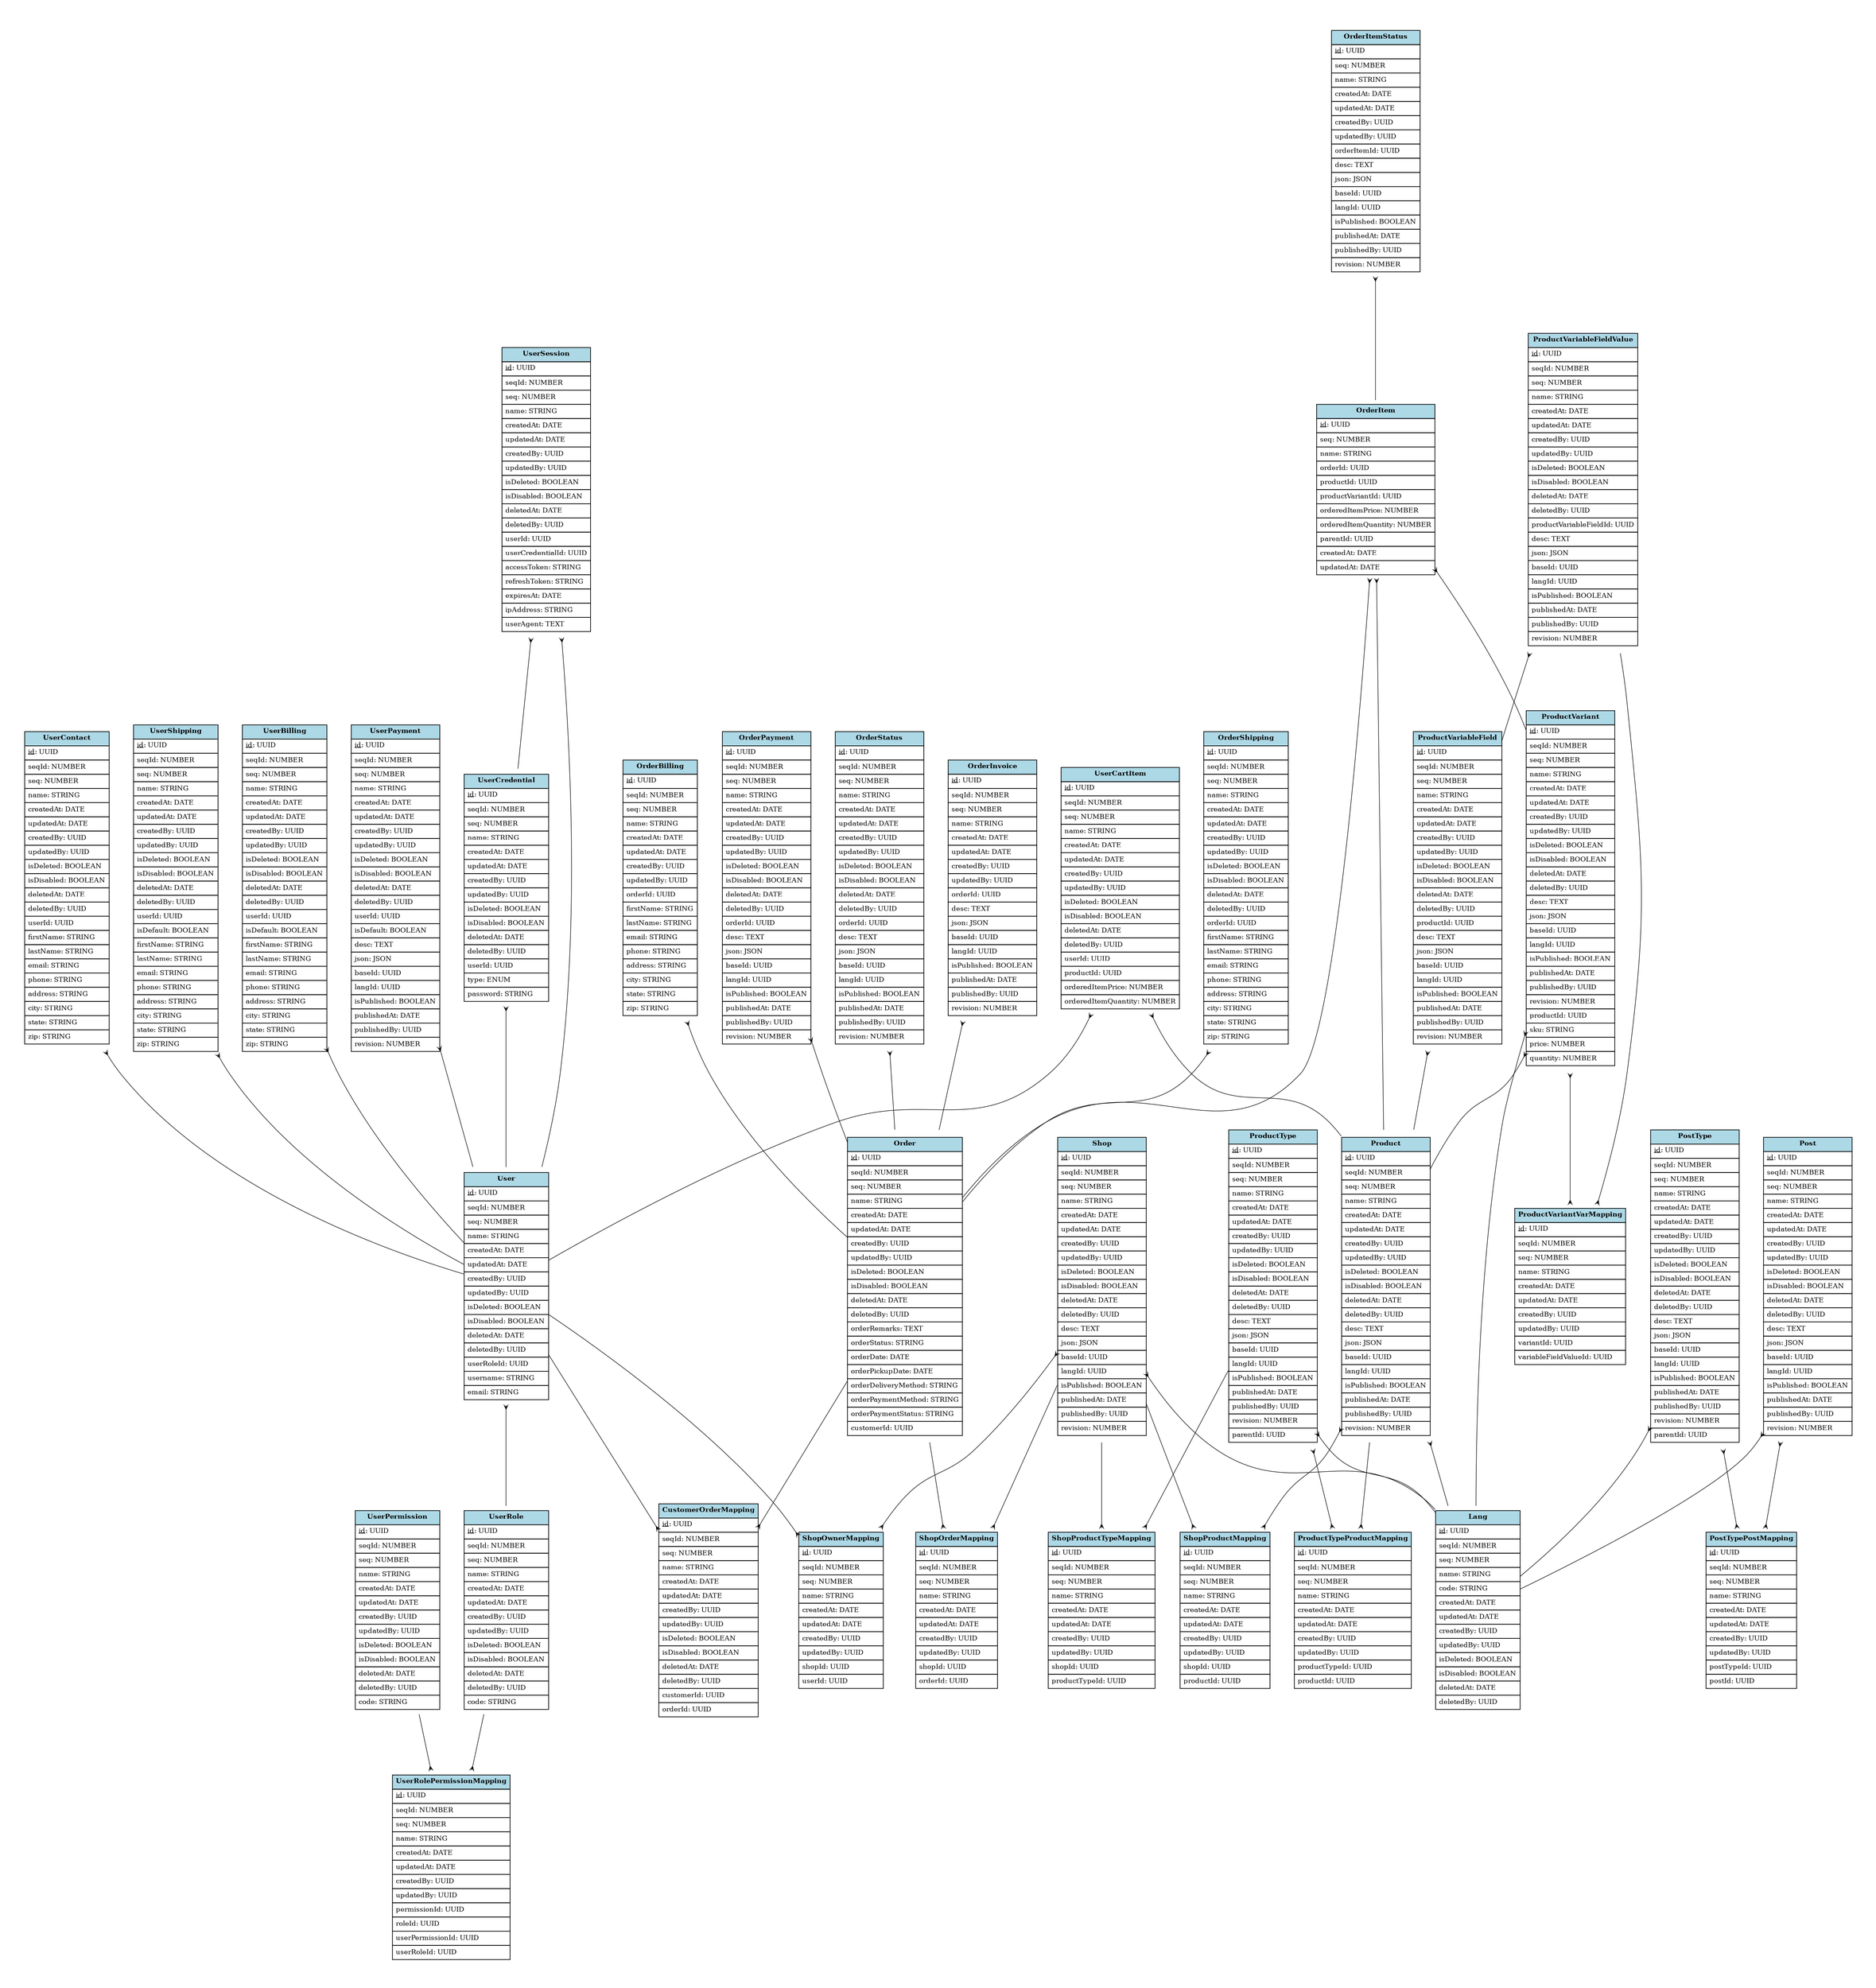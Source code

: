 digraph models_diagram {
	graph [bb="0,0,6218.6,4077.4",
		nodesep=.5,
		overlap=false,
		pad=0.5,
		rankdir=TB,
		ranksep=1
	];
	node [fontsize=10,
		label="\N"
	];
	edge [color=black,
		concentrate=true,
		penwidth=0.75
	];
	UserPermission	 [height=4.2778,
		label=<<table border="0" cellborder="1" cellspacing="0" cellpadding="4">
    <tr><td bgcolor="lightblue"><b>UserPermission</b></td></tr>
    <tr><td port="0" align="left"><u>id</u>: UUID</td></tr>
<tr><td port="1" align="left">seqId: NUMBER</td></tr>
<tr><td port="2" align="left">seq: NUMBER</td></tr>
<tr><td port="3" align="left">name: STRING</td></tr>
<tr><td port="4" align="left">createdAt: DATE</td></tr>
<tr><td port="5" align="left">updatedAt: DATE</td></tr>
<tr><td port="6" align="left">createdBy: UUID</td></tr>
<tr><td port="7" align="left">updatedBy: UUID</td></tr>
<tr><td port="8" align="left">isDeleted: BOOLEAN</td></tr>
<tr><td port="9" align="left">isDisabled: BOOLEAN</td></tr>
<tr><td port="10" align="left">deletedAt: DATE</td></tr>
<tr><td port="11" align="left">deletedBy: UUID</td></tr>
<tr><td port="12" align="left">code: STRING</td></tr>
  </table>>,
		margin=0,
		pos="52.5,2002.5",
		shape=none,
		width=1.4583];
	UserRolePermissionMapping	 [height=3.9722,
		label=<<table border="0" cellborder="1" cellspacing="0" cellpadding="4">
    <tr><td bgcolor="lightblue"><b>UserRolePermissionMapping</b></td></tr>
    <tr><td port="0" align="left"><u>id</u>: UUID</td></tr>
<tr><td port="1" align="left">seqId: NUMBER</td></tr>
<tr><td port="2" align="left">seq: NUMBER</td></tr>
<tr><td port="3" align="left">name: STRING</td></tr>
<tr><td port="4" align="left">createdAt: DATE</td></tr>
<tr><td port="5" align="left">updatedAt: DATE</td></tr>
<tr><td port="6" align="left">createdBy: UUID</td></tr>
<tr><td port="7" align="left">updatedBy: UUID</td></tr>
<tr><td port="8" align="left">permissionId: UUID</td></tr>
<tr><td port="9" align="left">roleId: UUID</td></tr>
<tr><td port="10" align="left">userPermissionId: UUID</td></tr>
<tr><td port="11" align="left">userRoleId: UUID</td></tr>
  </table>>,
		margin=0,
		pos="504.08,1888.9",
		shape=none,
		width=1.7778];
	UserPermission -> UserRolePermissionMapping	 [arrowhead=crow,
		arrowsize=0.6,
		arrowtail=none,
		dir=both,
		pos="e,439.76,1905.1 105.19,1989.3 186.57,1968.8 342.96,1929.4 433.86,1906.5"];
	UserRole	 [height=4.2778,
		label=<<table border="0" cellborder="1" cellspacing="0" cellpadding="4">
    <tr><td bgcolor="lightblue"><b>UserRole</b></td></tr>
    <tr><td port="0" align="left"><u>id</u>: UUID</td></tr>
<tr><td port="1" align="left">seqId: NUMBER</td></tr>
<tr><td port="2" align="left">seq: NUMBER</td></tr>
<tr><td port="3" align="left">name: STRING</td></tr>
<tr><td port="4" align="left">createdAt: DATE</td></tr>
<tr><td port="5" align="left">updatedAt: DATE</td></tr>
<tr><td port="6" align="left">createdBy: UUID</td></tr>
<tr><td port="7" align="left">updatedBy: UUID</td></tr>
<tr><td port="8" align="left">isDeleted: BOOLEAN</td></tr>
<tr><td port="9" align="left">isDisabled: BOOLEAN</td></tr>
<tr><td port="10" align="left">deletedAt: DATE</td></tr>
<tr><td port="11" align="left">deletedBy: UUID</td></tr>
<tr><td port="12" align="left">code: STRING</td></tr>
  </table>>,
		margin=0,
		pos="956.72,1990.7",
		shape=none,
		width=1.4583];
	UserRole -> UserRolePermissionMapping	 [arrowhead=crow,
		arrowsize=0.6,
		arrowtail=none,
		dir=both,
		pos="e,568.18,1903.3 903.91,1978.9 822.22,1960.5 665.14,1925.1 574.08,1904.6"];
	User	 [height=4.8889,
		label=<<table border="0" cellborder="1" cellspacing="0" cellpadding="4">
    <tr><td bgcolor="lightblue"><b>User</b></td></tr>
    <tr><td port="0" align="left"><u>id</u>: UUID</td></tr>
<tr><td port="1" align="left">seqId: NUMBER</td></tr>
<tr><td port="2" align="left">seq: NUMBER</td></tr>
<tr><td port="3" align="left">name: STRING</td></tr>
<tr><td port="4" align="left">createdAt: DATE</td></tr>
<tr><td port="5" align="left">updatedAt: DATE</td></tr>
<tr><td port="6" align="left">createdBy: UUID</td></tr>
<tr><td port="7" align="left">updatedBy: UUID</td></tr>
<tr><td port="8" align="left">isDeleted: BOOLEAN</td></tr>
<tr><td port="9" align="left">isDisabled: BOOLEAN</td></tr>
<tr><td port="10" align="left">deletedAt: DATE</td></tr>
<tr><td port="11" align="left">deletedBy: UUID</td></tr>
<tr><td port="12" align="left">userRoleId: UUID</td></tr>
<tr><td port="13" align="left">username: STRING</td></tr>
<tr><td port="14" align="left">email: STRING</td></tr>
  </table>>,
		margin=0,
		pos="2656.2,2009",
		shape=none,
		width=1.4583];
	User -> UserRole	 [arrowhead=none,
		arrowsize=0.6,
		arrowtail=crow,
		dir=both,
		pos="s,2603.5,2008.5 2597.4,2008.4 2333.4,2005.6 1259.9,1994 1009.3,1991.3"];
	ShopOwnerMapping	 [height=3.3611,
		label=<<table border="0" cellborder="1" cellspacing="0" cellpadding="4">
    <tr><td bgcolor="lightblue"><b>ShopOwnerMapping</b></td></tr>
    <tr><td port="0" align="left"><u>id</u>: UUID</td></tr>
<tr><td port="1" align="left">seqId: NUMBER</td></tr>
<tr><td port="2" align="left">seq: NUMBER</td></tr>
<tr><td port="3" align="left">name: STRING</td></tr>
<tr><td port="4" align="left">createdAt: DATE</td></tr>
<tr><td port="5" align="left">updatedAt: DATE</td></tr>
<tr><td port="6" align="left">createdBy: UUID</td></tr>
<tr><td port="7" align="left">updatedBy: UUID</td></tr>
<tr><td port="8" align="left">shopId: UUID</td></tr>
<tr><td port="9" align="left">userId: UUID</td></tr>
  </table>>,
		margin=0,
		pos="2820.3,1594.5",
		shape=none,
		width=1.2917];
	User -> ShopOwnerMapping	 [arrowhead=crow,
		arrowsize=0.6,
		arrowtail=none,
		dir=both,
		pos="e,2773.7,1712.3 2708.8,1876.2 2728.9,1825.4 2751.7,1767.8 2771.4,1718"];
	CustomerOrderMapping	 [height=4.5833,
		label=<<table border="0" cellborder="1" cellspacing="0" cellpadding="4">
    <tr><td bgcolor="lightblue"><b>CustomerOrderMapping</b></td></tr>
    <tr><td port="0" align="left"><u>id</u>: UUID</td></tr>
<tr><td port="1" align="left">seqId: NUMBER</td></tr>
<tr><td port="2" align="left">seq: NUMBER</td></tr>
<tr><td port="3" align="left">name: STRING</td></tr>
<tr><td port="4" align="left">createdAt: DATE</td></tr>
<tr><td port="5" align="left">updatedAt: DATE</td></tr>
<tr><td port="6" align="left">createdBy: UUID</td></tr>
<tr><td port="7" align="left">updatedBy: UUID</td></tr>
<tr><td port="8" align="left">isDeleted: BOOLEAN</td></tr>
<tr><td port="9" align="left">isDisabled: BOOLEAN</td></tr>
<tr><td port="10" align="left">deletedAt: DATE</td></tr>
<tr><td port="11" align="left">deletedBy: UUID</td></tr>
<tr><td port="12" align="left">customerId: UUID</td></tr>
<tr><td port="13" align="left">orderId: UUID</td></tr>
  </table>>,
		margin=0,
		pos="5062,2703.3",
		shape=none,
		width=1.5];
	User -> CustomerOrderMapping	 [arrowhead=crow,
		arrowsize=0.6,
		arrowtail=none,
		dir=both,
		pos="e,5007.9,2687.7 2709,2024.3 3025.2,2115.5 4666.7,2589.2 5002.1,2686"];
	UserCredential	 [height=4.8889,
		label=<<table border="0" cellborder="1" cellspacing="0" cellpadding="4">
    <tr><td bgcolor="lightblue"><b>UserCredential</b></td></tr>
    <tr><td port="0" align="left"><u>id</u>: UUID</td></tr>
<tr><td port="1" align="left">seqId: NUMBER</td></tr>
<tr><td port="2" align="left">seq: NUMBER</td></tr>
<tr><td port="3" align="left">name: STRING</td></tr>
<tr><td port="4" align="left">createdAt: DATE</td></tr>
<tr><td port="5" align="left">updatedAt: DATE</td></tr>
<tr><td port="6" align="left">createdBy: UUID</td></tr>
<tr><td port="7" align="left">updatedBy: UUID</td></tr>
<tr><td port="8" align="left">isDeleted: BOOLEAN</td></tr>
<tr><td port="9" align="left">isDisabled: BOOLEAN</td></tr>
<tr><td port="10" align="left">deletedAt: DATE</td></tr>
<tr><td port="11" align="left">deletedBy: UUID</td></tr>
<tr><td port="12" align="left">userId: UUID</td></tr>
<tr><td port="13" align="left">type: ENUM</td></tr>
<tr><td port="14" align="left">password: STRING</td></tr>
  </table>>,
		margin=0,
		pos="1014.5,3569.9",
		shape=none,
		width=1.4583];
	UserCredential -> User	 [arrowhead=none,
		arrowsize=0.6,
		arrowtail=crow,
		dir=both,
		pos="s,1067.3,3519.8 1071.7,3515.6 1326.7,3273.1 2358.2,2292.3 2603.6,2059"];
	UserSession	 [height=6.1111,
		label=<<table border="0" cellborder="1" cellspacing="0" cellpadding="4">
    <tr><td bgcolor="lightblue"><b>UserSession</b></td></tr>
    <tr><td port="0" align="left"><u>id</u>: UUID</td></tr>
<tr><td port="1" align="left">seqId: NUMBER</td></tr>
<tr><td port="2" align="left">seq: NUMBER</td></tr>
<tr><td port="3" align="left">name: STRING</td></tr>
<tr><td port="4" align="left">createdAt: DATE</td></tr>
<tr><td port="5" align="left">updatedAt: DATE</td></tr>
<tr><td port="6" align="left">createdBy: UUID</td></tr>
<tr><td port="7" align="left">updatedBy: UUID</td></tr>
<tr><td port="8" align="left">isDeleted: BOOLEAN</td></tr>
<tr><td port="9" align="left">isDisabled: BOOLEAN</td></tr>
<tr><td port="10" align="left">deletedAt: DATE</td></tr>
<tr><td port="11" align="left">deletedBy: UUID</td></tr>
<tr><td port="12" align="left">userId: UUID</td></tr>
<tr><td port="13" align="left">userCredentialId: UUID</td></tr>
<tr><td port="14" align="left">accessToken: STRING</td></tr>
<tr><td port="15" align="left">refreshToken: STRING</td></tr>
<tr><td port="16" align="left">expiresAt: DATE</td></tr>
<tr><td port="17" align="left">ipAddress: STRING</td></tr>
<tr><td port="18" align="left">userAgent: TEXT</td></tr>
  </table>>,
		margin=0,
		pos="1905.6,3608.2",
		shape=none,
		width=1.4722];
	UserSession -> User	 [arrowhead=none,
		arrowsize=0.6,
		arrowtail=crow,
		dir=both,
		pos="s,1958.6,3495.1 1961.3,3489.4 2101.4,3190.9 2467,2412.1 2603.6,2121"];
	UserSession -> UserCredential	 [arrowhead=none,
		arrowsize=0.6,
		arrowtail=crow,
		dir=both,
		pos="s,1852.5,3605.9 1846.3,3605.6 1682,3598.6 1222.9,3578.9 1067,3572.2"];
	UserContact	 [height=6.7222,
		label=<<table border="0" cellborder="1" cellspacing="0" cellpadding="4">
    <tr><td bgcolor="lightblue"><b>UserContact</b></td></tr>
    <tr><td port="0" align="left"><u>id</u>: UUID</td></tr>
<tr><td port="1" align="left">seqId: NUMBER</td></tr>
<tr><td port="2" align="left">seq: NUMBER</td></tr>
<tr><td port="3" align="left">name: STRING</td></tr>
<tr><td port="4" align="left">createdAt: DATE</td></tr>
<tr><td port="5" align="left">updatedAt: DATE</td></tr>
<tr><td port="6" align="left">createdBy: UUID</td></tr>
<tr><td port="7" align="left">updatedBy: UUID</td></tr>
<tr><td port="8" align="left">isDeleted: BOOLEAN</td></tr>
<tr><td port="9" align="left">isDisabled: BOOLEAN</td></tr>
<tr><td port="10" align="left">deletedAt: DATE</td></tr>
<tr><td port="11" align="left">deletedBy: UUID</td></tr>
<tr><td port="12" align="left">userId: UUID</td></tr>
<tr><td port="13" align="left">firstName: STRING</td></tr>
<tr><td port="14" align="left">lastName: STRING</td></tr>
<tr><td port="15" align="left">email: STRING</td></tr>
<tr><td port="16" align="left">phone: STRING</td></tr>
<tr><td port="17" align="left">address: STRING</td></tr>
<tr><td port="18" align="left">city: STRING</td></tr>
<tr><td port="19" align="left">state: STRING</td></tr>
<tr><td port="20" align="left">zip: STRING</td></tr>
  </table>>,
		margin=0,
		pos="1591.1,2468.5",
		shape=none,
		width=1.4583];
	UserContact -> User	 [arrowhead=none,
		arrowsize=0.6,
		arrowtail=crow,
		dir=both,
		pos="s,1643.9,2445.7 1649.6,2443.2 1837.7,2362.1 2424.5,2109 2603.7,2031.7"];
	UserShipping	 [height=7.0278,
		label=<<table border="0" cellborder="1" cellspacing="0" cellpadding="4">
    <tr><td bgcolor="lightblue"><b>UserShipping</b></td></tr>
    <tr><td port="0" align="left"><u>id</u>: UUID</td></tr>
<tr><td port="1" align="left">seqId: NUMBER</td></tr>
<tr><td port="2" align="left">seq: NUMBER</td></tr>
<tr><td port="3" align="left">name: STRING</td></tr>
<tr><td port="4" align="left">createdAt: DATE</td></tr>
<tr><td port="5" align="left">updatedAt: DATE</td></tr>
<tr><td port="6" align="left">createdBy: UUID</td></tr>
<tr><td port="7" align="left">updatedBy: UUID</td></tr>
<tr><td port="8" align="left">isDeleted: BOOLEAN</td></tr>
<tr><td port="9" align="left">isDisabled: BOOLEAN</td></tr>
<tr><td port="10" align="left">deletedAt: DATE</td></tr>
<tr><td port="11" align="left">deletedBy: UUID</td></tr>
<tr><td port="12" align="left">userId: UUID</td></tr>
<tr><td port="13" align="left">isDefault: BOOLEAN</td></tr>
<tr><td port="14" align="left">firstName: STRING</td></tr>
<tr><td port="15" align="left">lastName: STRING</td></tr>
<tr><td port="16" align="left">email: STRING</td></tr>
<tr><td port="17" align="left">phone: STRING</td></tr>
<tr><td port="18" align="left">address: STRING</td></tr>
<tr><td port="19" align="left">city: STRING</td></tr>
<tr><td port="20" align="left">state: STRING</td></tr>
<tr><td port="21" align="left">zip: STRING</td></tr>
  </table>>,
		margin=0,
		pos="1663.6,1894.4",
		shape=none,
		width=1.4583];
	UserShipping -> User	 [arrowhead=none,
		arrowsize=0.6,
		arrowtail=crow,
		dir=both,
		pos="s,1716.3,1900.4 1722.5,1901.2 1900.9,1921.8 2433.9,1983.3 2603.7,2003"];
	UserBilling	 [height=7.0278,
		label=<<table border="0" cellborder="1" cellspacing="0" cellpadding="4">
    <tr><td bgcolor="lightblue"><b>UserBilling</b></td></tr>
    <tr><td port="0" align="left"><u>id</u>: UUID</td></tr>
<tr><td port="1" align="left">seqId: NUMBER</td></tr>
<tr><td port="2" align="left">seq: NUMBER</td></tr>
<tr><td port="3" align="left">name: STRING</td></tr>
<tr><td port="4" align="left">createdAt: DATE</td></tr>
<tr><td port="5" align="left">updatedAt: DATE</td></tr>
<tr><td port="6" align="left">createdBy: UUID</td></tr>
<tr><td port="7" align="left">updatedBy: UUID</td></tr>
<tr><td port="8" align="left">isDeleted: BOOLEAN</td></tr>
<tr><td port="9" align="left">isDisabled: BOOLEAN</td></tr>
<tr><td port="10" align="left">deletedAt: DATE</td></tr>
<tr><td port="11" align="left">deletedBy: UUID</td></tr>
<tr><td port="12" align="left">userId: UUID</td></tr>
<tr><td port="13" align="left">isDefault: BOOLEAN</td></tr>
<tr><td port="14" align="left">firstName: STRING</td></tr>
<tr><td port="15" align="left">lastName: STRING</td></tr>
<tr><td port="16" align="left">email: STRING</td></tr>
<tr><td port="17" align="left">phone: STRING</td></tr>
<tr><td port="18" align="left">address: STRING</td></tr>
<tr><td port="19" align="left">city: STRING</td></tr>
<tr><td port="20" align="left">state: STRING</td></tr>
<tr><td port="21" align="left">zip: STRING</td></tr>
  </table>>,
		margin=0,
		pos="1345.1,999.49",
		shape=none,
		width=1.4583];
	UserBilling -> User	 [arrowhead=none,
		arrowsize=0.6,
		arrowtail=crow,
		dir=both,
		pos="s,1397.7,1040 1402.8,1043.9 1620.9,1211.9 2394.1,1807.2 2603.5,1968.5"];
	UserPayment	 [height=7.0278,
		label=<<table border="0" cellborder="1" cellspacing="0" cellpadding="4">
    <tr><td bgcolor="lightblue"><b>UserPayment</b></td></tr>
    <tr><td port="0" align="left"><u>id</u>: UUID</td></tr>
<tr><td port="1" align="left">seqId: NUMBER</td></tr>
<tr><td port="2" align="left">seq: NUMBER</td></tr>
<tr><td port="3" align="left">name: STRING</td></tr>
<tr><td port="4" align="left">createdAt: DATE</td></tr>
<tr><td port="5" align="left">updatedAt: DATE</td></tr>
<tr><td port="6" align="left">createdBy: UUID</td></tr>
<tr><td port="7" align="left">updatedBy: UUID</td></tr>
<tr><td port="8" align="left">isDeleted: BOOLEAN</td></tr>
<tr><td port="9" align="left">isDisabled: BOOLEAN</td></tr>
<tr><td port="10" align="left">deletedAt: DATE</td></tr>
<tr><td port="11" align="left">deletedBy: UUID</td></tr>
<tr><td port="12" align="left">userId: UUID</td></tr>
<tr><td port="13" align="left">isDefault: BOOLEAN</td></tr>
<tr><td port="14" align="left">desc: TEXT</td></tr>
<tr><td port="15" align="left">json: JSON</td></tr>
<tr><td port="16" align="left">baseId: UUID</td></tr>
<tr><td port="17" align="left">langId: UUID</td></tr>
<tr><td port="18" align="left">isPublished: BOOLEAN</td></tr>
<tr><td port="19" align="left">publishedAt: DATE</td></tr>
<tr><td port="20" align="left">publishedBy: UUID</td></tr>
<tr><td port="21" align="left">revision: NUMBER</td></tr>
  </table>>,
		margin=0,
		pos="1756.4,397.54",
		shape=none,
		width=1.5139];
	UserPayment -> User	 [arrowhead=none,
		arrowsize=0.6,
		arrowtail=crow,
		dir=both,
		pos="s,1811,495.32 1814.1,500.89 1978.3,794.84 2446,1632.6 2603.6,1914.9"];
	UserCartItem	 [height=5.1944,
		label=<<table border="0" cellborder="1" cellspacing="0" cellpadding="4">
    <tr><td bgcolor="lightblue"><b>UserCartItem</b></td></tr>
    <tr><td port="0" align="left"><u>id</u>: UUID</td></tr>
<tr><td port="1" align="left">seqId: NUMBER</td></tr>
<tr><td port="2" align="left">seq: NUMBER</td></tr>
<tr><td port="3" align="left">name: STRING</td></tr>
<tr><td port="4" align="left">createdAt: DATE</td></tr>
<tr><td port="5" align="left">updatedAt: DATE</td></tr>
<tr><td port="6" align="left">createdBy: UUID</td></tr>
<tr><td port="7" align="left">updatedBy: UUID</td></tr>
<tr><td port="8" align="left">isDeleted: BOOLEAN</td></tr>
<tr><td port="9" align="left">isDisabled: BOOLEAN</td></tr>
<tr><td port="10" align="left">deletedAt: DATE</td></tr>
<tr><td port="11" align="left">deletedBy: UUID</td></tr>
<tr><td port="12" align="left">userId: UUID</td></tr>
<tr><td port="13" align="left">productId: UUID</td></tr>
<tr><td port="14" align="left">orderedItemPrice: NUMBER</td></tr>
<tr><td port="15" align="left">orderedItemQuantity: NUMBER</td></tr>
  </table>>,
		margin=0,
		pos="2597.4,2470.2",
		shape=none,
		width=1.9583];
	UserCartItem -> User	 [arrowhead=none,
		arrowsize=0.6,
		arrowtail=crow,
		dir=both,
		pos="s,2621.2,2283 2622,2276.9 2625.9,2246.5 2629.9,2215.2 2633.7,2185.2"];
	Product	 [height=6.4167,
		label=<<table border="0" cellborder="1" cellspacing="0" cellpadding="4">
    <tr><td bgcolor="lightblue"><b>Product</b></td></tr>
    <tr><td port="0" align="left"><u>id</u>: UUID</td></tr>
<tr><td port="1" align="left">seqId: NUMBER</td></tr>
<tr><td port="2" align="left">seq: NUMBER</td></tr>
<tr><td port="3" align="left">name: STRING</td></tr>
<tr><td port="4" align="left">createdAt: DATE</td></tr>
<tr><td port="5" align="left">updatedAt: DATE</td></tr>
<tr><td port="6" align="left">createdBy: UUID</td></tr>
<tr><td port="7" align="left">updatedBy: UUID</td></tr>
<tr><td port="8" align="left">isDeleted: BOOLEAN</td></tr>
<tr><td port="9" align="left">isDisabled: BOOLEAN</td></tr>
<tr><td port="10" align="left">deletedAt: DATE</td></tr>
<tr><td port="11" align="left">deletedBy: UUID</td></tr>
<tr><td port="12" align="left">desc: TEXT</td></tr>
<tr><td port="13" align="left">json: JSON</td></tr>
<tr><td port="14" align="left">baseId: UUID</td></tr>
<tr><td port="15" align="left">langId: UUID</td></tr>
<tr><td port="16" align="left">isPublished: BOOLEAN</td></tr>
<tr><td port="17" align="left">publishedAt: DATE</td></tr>
<tr><td port="18" align="left">publishedBy: UUID</td></tr>
<tr><td port="19" align="left">revision: NUMBER</td></tr>
  </table>>,
		margin=0,
		pos="2781.8,2927",
		shape=none,
		width=1.5139];
	UserCartItem -> Product	 [arrowhead=none,
		arrowsize=0.6,
		arrowtail=crow,
		dir=both,
		pos="s,2667.9,2644.9 2670.2,2650.6 2689.2,2697.7 2709.4,2747.6 2727.2,2791.9"];
	Shop	 [height=6.4167,
		label=<<table border="0" cellborder="1" cellspacing="0" cellpadding="4">
    <tr><td bgcolor="lightblue"><b>Shop</b></td></tr>
    <tr><td port="0" align="left"><u>id</u>: UUID</td></tr>
<tr><td port="1" align="left">seqId: NUMBER</td></tr>
<tr><td port="2" align="left">seq: NUMBER</td></tr>
<tr><td port="3" align="left">name: STRING</td></tr>
<tr><td port="4" align="left">createdAt: DATE</td></tr>
<tr><td port="5" align="left">updatedAt: DATE</td></tr>
<tr><td port="6" align="left">createdBy: UUID</td></tr>
<tr><td port="7" align="left">updatedBy: UUID</td></tr>
<tr><td port="8" align="left">isDeleted: BOOLEAN</td></tr>
<tr><td port="9" align="left">isDisabled: BOOLEAN</td></tr>
<tr><td port="10" align="left">deletedAt: DATE</td></tr>
<tr><td port="11" align="left">deletedBy: UUID</td></tr>
<tr><td port="12" align="left">desc: TEXT</td></tr>
<tr><td port="13" align="left">json: JSON</td></tr>
<tr><td port="14" align="left">baseId: UUID</td></tr>
<tr><td port="15" align="left">langId: UUID</td></tr>
<tr><td port="16" align="left">isPublished: BOOLEAN</td></tr>
<tr><td port="17" align="left">publishedAt: DATE</td></tr>
<tr><td port="18" align="left">publishedBy: UUID</td></tr>
<tr><td port="19" align="left">revision: NUMBER</td></tr>
  </table>>,
		margin=0,
		pos="3398.4,694.32",
		shape=none,
		width=1.5139];
	Shop -> ShopOwnerMapping	 [arrowhead=crow,
		arrowsize=0.6,
		arrowtail=crow,
		dir=both,
		pos="s,3343.8,779.41 e,2866.9,1521.9 3340.4,784.63 3226.9,961.39 2977.2,1350.2 2870.3,1516.6"];
	ShopProductMapping	 [height=3.3611,
		label=<<table border="0" cellborder="1" cellspacing="0" cellpadding="4">
    <tr><td bgcolor="lightblue"><b>ShopProductMapping</b></td></tr>
    <tr><td port="0" align="left"><u>id</u>: UUID</td></tr>
<tr><td port="1" align="left">seqId: NUMBER</td></tr>
<tr><td port="2" align="left">seq: NUMBER</td></tr>
<tr><td port="3" align="left">name: STRING</td></tr>
<tr><td port="4" align="left">createdAt: DATE</td></tr>
<tr><td port="5" align="left">updatedAt: DATE</td></tr>
<tr><td port="6" align="left">createdBy: UUID</td></tr>
<tr><td port="7" align="left">updatedBy: UUID</td></tr>
<tr><td port="8" align="left">shopId: UUID</td></tr>
<tr><td port="9" align="left">productId: UUID</td></tr>
  </table>>,
		margin=0,
		pos="2998.3,991.4",
		shape=none,
		width=1.3472];
	Shop -> ShopProductMapping	 [arrowhead=crow,
		arrowsize=0.6,
		arrowtail=none,
		dir=both,
		pos="e,3046.8,955.39 3343.6,735 3266.8,792.07 3127.8,895.22 3051.7,951.73"];
	ShopProductTypeMapping	 [height=3.3611,
		label=<<table border="0" cellborder="1" cellspacing="0" cellpadding="4">
    <tr><td bgcolor="lightblue"><b>ShopProductTypeMapping</b></td></tr>
    <tr><td port="0" align="left"><u>id</u>: UUID</td></tr>
<tr><td port="1" align="left">seqId: NUMBER</td></tr>
<tr><td port="2" align="left">seq: NUMBER</td></tr>
<tr><td port="3" align="left">name: STRING</td></tr>
<tr><td port="4" align="left">createdAt: DATE</td></tr>
<tr><td port="5" align="left">updatedAt: DATE</td></tr>
<tr><td port="6" align="left">createdBy: UUID</td></tr>
<tr><td port="7" align="left">updatedBy: UUID</td></tr>
<tr><td port="8" align="left">shopId: UUID</td></tr>
<tr><td port="9" align="left">productTypeId: UUID</td></tr>
  </table>>,
		margin=0,
		pos="4001.2,694.32",
		shape=none,
		width=1.6389];
	Shop -> ShopProductTypeMapping	 [arrowhead=crow,
		arrowsize=0.6,
		arrowtail=none,
		dir=both,
		pos="e,3941.9,694.32 3453,694.32 3564,694.32 3815.8,694.32 3935.6,694.32"];
	Lang	 [height=4.2778,
		label=<<table border="0" cellborder="1" cellspacing="0" cellpadding="4">
    <tr><td bgcolor="lightblue"><b>Lang</b></td></tr>
    <tr><td port="0" align="left"><u>id</u>: UUID</td></tr>
<tr><td port="1" align="left">seqId: NUMBER</td></tr>
<tr><td port="2" align="left">seq: NUMBER</td></tr>
<tr><td port="3" align="left">name: STRING</td></tr>
<tr><td port="4" align="left">code: STRING</td></tr>
<tr><td port="5" align="left">createdAt: DATE</td></tr>
<tr><td port="6" align="left">updatedAt: DATE</td></tr>
<tr><td port="7" align="left">createdBy: UUID</td></tr>
<tr><td port="8" align="left">updatedBy: UUID</td></tr>
<tr><td port="9" align="left">isDeleted: BOOLEAN</td></tr>
<tr><td port="10" align="left">isDisabled: BOOLEAN</td></tr>
<tr><td port="11" align="left">deletedAt: DATE</td></tr>
<tr><td port="12" align="left">deletedBy: UUID</td></tr>
  </table>>,
		margin=0,
		pos="5397,858.94",
		shape=none,
		width=1.4583];
	Shop -> Lang	 [arrowhead=none,
		arrowsize=0.6,
		arrowtail=crow,
		dir=both,
		pos="s,3453.2,698.83 3459.2,699.32 3757.7,723.91 5065.3,831.62 5344.4,854.61"];
	ShopOrderMapping	 [height=3.3611,
		label=<<table border="0" cellborder="1" cellspacing="0" cellpadding="4">
    <tr><td bgcolor="lightblue"><b>ShopOrderMapping</b></td></tr>
    <tr><td port="0" align="left"><u>id</u>: UUID</td></tr>
<tr><td port="1" align="left">seqId: NUMBER</td></tr>
<tr><td port="2" align="left">seq: NUMBER</td></tr>
<tr><td port="3" align="left">name: STRING</td></tr>
<tr><td port="4" align="left">createdAt: DATE</td></tr>
<tr><td port="5" align="left">updatedAt: DATE</td></tr>
<tr><td port="6" align="left">createdBy: UUID</td></tr>
<tr><td port="7" align="left">updatedBy: UUID</td></tr>
<tr><td port="8" align="left">shopId: UUID</td></tr>
<tr><td port="9" align="left">orderId: UUID</td></tr>
  </table>>,
		margin=0,
		pos="5072.6,1758.3",
		shape=none,
		width=1.2361];
	Shop -> ShopOrderMapping	 [arrowhead=crow,
		arrowsize=0.6,
		arrowtail=none,
		dir=both,
		pos="e,5028,1729.9 3453.2,729.11 3708.3,891.22 4778.1,1571.1 5022.7,1726.5"];
	Product -> ShopProductMapping	 [arrowhead=crow,
		arrowsize=0.6,
		arrowtail=crow,
		dir=both,
		pos="s,2807.6,2695.9 e,2984.7,1112.6 2808.3,2689.8 2854.6,2276.5 2948.3,1437.9 2984,1118.7"];
	ProductTypeProductMapping	 [height=3.3611,
		label=<<table border="0" cellborder="1" cellspacing="0" cellpadding="4">
    <tr><td bgcolor="lightblue"><b>ProductTypeProductMapping</b></td></tr>
    <tr><td port="0" align="left"><u>id</u>: UUID</td></tr>
<tr><td port="1" align="left">seqId: NUMBER</td></tr>
<tr><td port="2" align="left">seq: NUMBER</td></tr>
<tr><td port="3" align="left">name: STRING</td></tr>
<tr><td port="4" align="left">createdAt: DATE</td></tr>
<tr><td port="5" align="left">updatedAt: DATE</td></tr>
<tr><td port="6" align="left">createdBy: UUID</td></tr>
<tr><td port="7" align="left">updatedBy: UUID</td></tr>
<tr><td port="8" align="left">productTypeId: UUID</td></tr>
<tr><td port="9" align="left">productId: UUID</td></tr>
  </table>>,
		margin=0,
		pos="4489.1,882.06",
		shape=none,
		width=1.7778];
	Product -> ProductTypeProductMapping	 [arrowhead=crow,
		arrowsize=0.6,
		arrowtail=none,
		dir=both,
		pos="e,4425.1,958.73 2836.4,2861.6 3088.9,2559.2 4142,1297.7 4421,963.58"];
	Product -> Lang	 [arrowhead=none,
		arrowsize=0.6,
		arrowtail=crow,
		dir=both,
		pos="s,2836.4,2883.8 2841.3,2880 3194.3,2600.8 5010.7,1164.4 5344.3,900.61"];
	ProductType	 [height=6.7222,
		label=<<table border="0" cellborder="1" cellspacing="0" cellpadding="4">
    <tr><td bgcolor="lightblue"><b>ProductType</b></td></tr>
    <tr><td port="0" align="left"><u>id</u>: UUID</td></tr>
<tr><td port="1" align="left">seqId: NUMBER</td></tr>
<tr><td port="2" align="left">seq: NUMBER</td></tr>
<tr><td port="3" align="left">name: STRING</td></tr>
<tr><td port="4" align="left">createdAt: DATE</td></tr>
<tr><td port="5" align="left">updatedAt: DATE</td></tr>
<tr><td port="6" align="left">createdBy: UUID</td></tr>
<tr><td port="7" align="left">updatedBy: UUID</td></tr>
<tr><td port="8" align="left">isDeleted: BOOLEAN</td></tr>
<tr><td port="9" align="left">isDisabled: BOOLEAN</td></tr>
<tr><td port="10" align="left">deletedAt: DATE</td></tr>
<tr><td port="11" align="left">deletedBy: UUID</td></tr>
<tr><td port="12" align="left">desc: TEXT</td></tr>
<tr><td port="13" align="left">json: JSON</td></tr>
<tr><td port="14" align="left">baseId: UUID</td></tr>
<tr><td port="15" align="left">langId: UUID</td></tr>
<tr><td port="16" align="left">isPublished: BOOLEAN</td></tr>
<tr><td port="17" align="left">publishedAt: DATE</td></tr>
<tr><td port="18" align="left">publishedBy: UUID</td></tr>
<tr><td port="19" align="left">revision: NUMBER</td></tr>
<tr><td port="20" align="left">parentId: UUID</td></tr>
  </table>>,
		margin=0,
		pos="4768.9,1400.3",
		shape=none,
		width=1.5139];
	ProductType -> ProductTypeProductMapping	 [arrowhead=crow,
		arrowsize=0.6,
		arrowtail=crow,
		dir=both,
		pos="s,4714.3,1299.1 e,4553.1,1000.6 4711.4,1293.8 4666.3,1210.3 4603.4,1093.9 4556.1,1006.1"];
	ProductType -> ShopProductTypeMapping	 [arrowhead=crow,
		arrowsize=0.6,
		arrowtail=none,
		dir=both,
		pos="e,4060.2,748.59 4714.3,1350.1 4576,1222.9 4212.6,888.73 4064.9,752.94"];
	ProductType -> Lang	 [arrowhead=none,
		arrowsize=0.6,
		arrowtail=crow,
		dir=both,
		pos="s,4823.5,1353.2 4828.2,1349.2 4950.3,1244 5228,1004.6 5344.3,904.39"];
	ProductVariableField	 [height=6.7222,
		label=<<table border="0" cellborder="1" cellspacing="0" cellpadding="4">
    <tr><td bgcolor="lightblue"><b>ProductVariableField</b></td></tr>
    <tr><td port="0" align="left"><u>id</u>: UUID</td></tr>
<tr><td port="1" align="left">seqId: NUMBER</td></tr>
<tr><td port="2" align="left">seq: NUMBER</td></tr>
<tr><td port="3" align="left">name: STRING</td></tr>
<tr><td port="4" align="left">createdAt: DATE</td></tr>
<tr><td port="5" align="left">updatedAt: DATE</td></tr>
<tr><td port="6" align="left">createdBy: UUID</td></tr>
<tr><td port="7" align="left">updatedBy: UUID</td></tr>
<tr><td port="8" align="left">isDeleted: BOOLEAN</td></tr>
<tr><td port="9" align="left">isDisabled: BOOLEAN</td></tr>
<tr><td port="10" align="left">deletedAt: DATE</td></tr>
<tr><td port="11" align="left">deletedBy: UUID</td></tr>
<tr><td port="12" align="left">productId: UUID</td></tr>
<tr><td port="13" align="left">desc: TEXT</td></tr>
<tr><td port="14" align="left">json: JSON</td></tr>
<tr><td port="15" align="left">baseId: UUID</td></tr>
<tr><td port="16" align="left">langId: UUID</td></tr>
<tr><td port="17" align="left">isPublished: BOOLEAN</td></tr>
<tr><td port="18" align="left">publishedAt: DATE</td></tr>
<tr><td port="19" align="left">publishedBy: UUID</td></tr>
<tr><td port="20" align="left">revision: NUMBER</td></tr>
  </table>>,
		margin=0,
		pos="2830.9,3565.8",
		shape=none,
		width=1.5139];
	ProductVariableField -> Product	 [arrowhead=none,
		arrowsize=0.6,
		arrowtail=crow,
		dir=both,
		pos="s,2812.3,3323.4 2811.8,3317.3 2807.8,3264.9 2803.5,3209.9 2799.6,3158.2"];
	ProductVariableFieldValue	 [height=6.7222,
		label=<<table border="0" cellborder="1" cellspacing="0" cellpadding="4">
    <tr><td bgcolor="lightblue"><b>ProductVariableFieldValue</b></td></tr>
    <tr><td port="0" align="left"><u>id</u>: UUID</td></tr>
<tr><td port="1" align="left">seqId: NUMBER</td></tr>
<tr><td port="2" align="left">seq: NUMBER</td></tr>
<tr><td port="3" align="left">name: STRING</td></tr>
<tr><td port="4" align="left">createdAt: DATE</td></tr>
<tr><td port="5" align="left">updatedAt: DATE</td></tr>
<tr><td port="6" align="left">createdBy: UUID</td></tr>
<tr><td port="7" align="left">updatedBy: UUID</td></tr>
<tr><td port="8" align="left">isDeleted: BOOLEAN</td></tr>
<tr><td port="9" align="left">isDisabled: BOOLEAN</td></tr>
<tr><td port="10" align="left">deletedAt: DATE</td></tr>
<tr><td port="11" align="left">deletedBy: UUID</td></tr>
<tr><td port="12" align="left">productVariableFieldId: UUID</td></tr>
<tr><td port="13" align="left">desc: TEXT</td></tr>
<tr><td port="14" align="left">json: JSON</td></tr>
<tr><td port="15" align="left">baseId: UUID</td></tr>
<tr><td port="16" align="left">langId: UUID</td></tr>
<tr><td port="17" align="left">isPublished: BOOLEAN</td></tr>
<tr><td port="18" align="left">publishedAt: DATE</td></tr>
<tr><td port="19" align="left">publishedBy: UUID</td></tr>
<tr><td port="20" align="left">revision: NUMBER</td></tr>
  </table>>,
		margin=0,
		pos="3448,3607.8",
		shape=none,
		width=1.8611];
	ProductVariableFieldValue -> ProductVariableField	 [arrowhead=none,
		arrowsize=0.6,
		arrowtail=crow,
		dir=both,
		pos="s,3380.7,3603.2 3374.5,3602.8 3249.1,3594.2 2996.5,3577 2885.4,3569.5"];
	ProductVariantVarMapping	 [height=3.3611,
		label=<<table border="0" cellborder="1" cellspacing="0" cellpadding="4">
    <tr><td bgcolor="lightblue"><b>ProductVariantVarMapping</b></td></tr>
    <tr><td port="0" align="left"><u>id</u>: UUID</td></tr>
<tr><td port="1" align="left">seqId: NUMBER</td></tr>
<tr><td port="2" align="left">seq: NUMBER</td></tr>
<tr><td port="3" align="left">name: STRING</td></tr>
<tr><td port="4" align="left">createdAt: DATE</td></tr>
<tr><td port="5" align="left">updatedAt: DATE</td></tr>
<tr><td port="6" align="left">createdBy: UUID</td></tr>
<tr><td port="7" align="left">updatedBy: UUID</td></tr>
<tr><td port="8" align="left">variantId: UUID</td></tr>
<tr><td port="9" align="left">variableFieldValueId: UUID</td></tr>
  </table>>,
		margin=0,
		pos="3985.1,3607.8",
		shape=none,
		width=1.7361];
	ProductVariableFieldValue -> ProductVariantVarMapping	 [arrowhead=crow,
		arrowsize=0.6,
		arrowtail=none,
		dir=both,
		pos="e,3922.4,3607.8 3515.2,3607.8 3617.8,3607.8 3812.7,3607.8 3916.3,3607.8"];
	ProductVariant	 [height=7.6389,
		label=<<table border="0" cellborder="1" cellspacing="0" cellpadding="4">
    <tr><td bgcolor="lightblue"><b>ProductVariant</b></td></tr>
    <tr><td port="0" align="left"><u>id</u>: UUID</td></tr>
<tr><td port="1" align="left">seqId: NUMBER</td></tr>
<tr><td port="2" align="left">seq: NUMBER</td></tr>
<tr><td port="3" align="left">name: STRING</td></tr>
<tr><td port="4" align="left">createdAt: DATE</td></tr>
<tr><td port="5" align="left">updatedAt: DATE</td></tr>
<tr><td port="6" align="left">createdBy: UUID</td></tr>
<tr><td port="7" align="left">updatedBy: UUID</td></tr>
<tr><td port="8" align="left">isDeleted: BOOLEAN</td></tr>
<tr><td port="9" align="left">isDisabled: BOOLEAN</td></tr>
<tr><td port="10" align="left">deletedAt: DATE</td></tr>
<tr><td port="11" align="left">deletedBy: UUID</td></tr>
<tr><td port="12" align="left">desc: TEXT</td></tr>
<tr><td port="13" align="left">json: JSON</td></tr>
<tr><td port="14" align="left">baseId: UUID</td></tr>
<tr><td port="15" align="left">langId: UUID</td></tr>
<tr><td port="16" align="left">isPublished: BOOLEAN</td></tr>
<tr><td port="17" align="left">publishedAt: DATE</td></tr>
<tr><td port="18" align="left">publishedBy: UUID</td></tr>
<tr><td port="19" align="left">revision: NUMBER</td></tr>
<tr><td port="20" align="left">productId: UUID</td></tr>
<tr><td port="21" align="left">sku: STRING</td></tr>
<tr><td port="22" align="left">price: NUMBER</td></tr>
<tr><td port="23" align="left">quantity: NUMBER</td></tr>
  </table>>,
		margin=0,
		pos="4510.5,3560.5",
		shape=none,
		width=1.5139];
	ProductVariant -> Product	 [arrowhead=none,
		arrowsize=0.6,
		arrowtail=crow,
		dir=both,
		pos="s,4455.9,3540.5 4450.1,3538.3 4181,3439.7 3093.4,3041.2 2836.4,2947"];
	ProductVariant -> ProductVariantVarMapping	 [arrowhead=crow,
		arrowsize=0.6,
		arrowtail=crow,
		dir=both,
		pos="s,4455.8,3565.4 e,4047.8,3602.1 4449.6,3565.9 4351,3574.8 4157.2,3592.3 4053.9,3601.6"];
	ProductVariant -> Lang	 [arrowhead=none,
		arrowsize=0.6,
		arrowtail=crow,
		dir=both,
		pos="s,4565,3394.3 4566.9,3388.5 4728.7,2895.6 5192.2,1483 5346.4,1013.1"];
	Post	 [height=6.4167,
		label=<<table border="0" cellborder="1" cellspacing="0" cellpadding="4">
    <tr><td bgcolor="lightblue"><b>Post</b></td></tr>
    <tr><td port="0" align="left"><u>id</u>: UUID</td></tr>
<tr><td port="1" align="left">seqId: NUMBER</td></tr>
<tr><td port="2" align="left">seq: NUMBER</td></tr>
<tr><td port="3" align="left">name: STRING</td></tr>
<tr><td port="4" align="left">createdAt: DATE</td></tr>
<tr><td port="5" align="left">updatedAt: DATE</td></tr>
<tr><td port="6" align="left">createdBy: UUID</td></tr>
<tr><td port="7" align="left">updatedBy: UUID</td></tr>
<tr><td port="8" align="left">isDeleted: BOOLEAN</td></tr>
<tr><td port="9" align="left">isDisabled: BOOLEAN</td></tr>
<tr><td port="10" align="left">deletedAt: DATE</td></tr>
<tr><td port="11" align="left">deletedBy: UUID</td></tr>
<tr><td port="12" align="left">desc: TEXT</td></tr>
<tr><td port="13" align="left">json: JSON</td></tr>
<tr><td port="14" align="left">baseId: UUID</td></tr>
<tr><td port="15" align="left">langId: UUID</td></tr>
<tr><td port="16" align="left">isPublished: BOOLEAN</td></tr>
<tr><td port="17" align="left">publishedAt: DATE</td></tr>
<tr><td port="18" align="left">publishedBy: UUID</td></tr>
<tr><td port="19" align="left">revision: NUMBER</td></tr>
  </table>>,
		margin=0,
		pos="6133.5,807.08",
		shape=none,
		width=1.5139];
	Post -> Lang	 [arrowhead=none,
		arrowsize=0.6,
		arrowtail=crow,
		dir=both,
		pos="s,6078.7,810.94 6072.6,811.37 5931.1,821.33 5582.5,845.88 5449.6,855.24"];
	PostTypePostMapping	 [height=3.3611,
		label=<<table border="0" cellborder="1" cellspacing="0" cellpadding="4">
    <tr><td bgcolor="lightblue"><b>PostTypePostMapping</b></td></tr>
    <tr><td port="0" align="left"><u>id</u>: UUID</td></tr>
<tr><td port="1" align="left">seqId: NUMBER</td></tr>
<tr><td port="2" align="left">seq: NUMBER</td></tr>
<tr><td port="3" align="left">name: STRING</td></tr>
<tr><td port="4" align="left">createdAt: DATE</td></tr>
<tr><td port="5" align="left">updatedAt: DATE</td></tr>
<tr><td port="6" align="left">createdBy: UUID</td></tr>
<tr><td port="7" align="left">updatedBy: UUID</td></tr>
<tr><td port="8" align="left">postTypeId: UUID</td></tr>
<tr><td port="9" align="left">postId: UUID</td></tr>
  </table>>,
		margin=0,
		pos="6025.6,259.5",
		shape=none,
		width=1.4028];
	Post -> PostTypePostMapping	 [arrowhead=crow,
		arrowsize=0.6,
		arrowtail=crow,
		dir=both,
		pos="s,6088,576.05 e,6049.5,380.67 6086.8,570.14 6074.4,507.04 6061.4,441.28 6050.7,386.6"];
	PostType	 [height=6.7222,
		label=<<table border="0" cellborder="1" cellspacing="0" cellpadding="4">
    <tr><td bgcolor="lightblue"><b>PostType</b></td></tr>
    <tr><td port="0" align="left"><u>id</u>: UUID</td></tr>
<tr><td port="1" align="left">seqId: NUMBER</td></tr>
<tr><td port="2" align="left">seq: NUMBER</td></tr>
<tr><td port="3" align="left">name: STRING</td></tr>
<tr><td port="4" align="left">createdAt: DATE</td></tr>
<tr><td port="5" align="left">updatedAt: DATE</td></tr>
<tr><td port="6" align="left">createdBy: UUID</td></tr>
<tr><td port="7" align="left">updatedBy: UUID</td></tr>
<tr><td port="8" align="left">isDeleted: BOOLEAN</td></tr>
<tr><td port="9" align="left">isDisabled: BOOLEAN</td></tr>
<tr><td port="10" align="left">deletedAt: DATE</td></tr>
<tr><td port="11" align="left">deletedBy: UUID</td></tr>
<tr><td port="12" align="left">desc: TEXT</td></tr>
<tr><td port="13" align="left">json: JSON</td></tr>
<tr><td port="14" align="left">baseId: UUID</td></tr>
<tr><td port="15" align="left">langId: UUID</td></tr>
<tr><td port="16" align="left">isPublished: BOOLEAN</td></tr>
<tr><td port="17" align="left">publishedAt: DATE</td></tr>
<tr><td port="18" align="left">publishedBy: UUID</td></tr>
<tr><td port="19" align="left">revision: NUMBER</td></tr>
<tr><td port="20" align="left">parentId: UUID</td></tr>
  </table>>,
		margin=0,
		pos="5243.7,242",
		shape=none,
		width=1.5139];
	PostType -> Lang	 [arrowhead=none,
		arrowsize=0.6,
		arrowtail=crow,
		dir=both,
		pos="s,5298.3,461.68 5299.8,467.82 5319.4,546.51 5340.9,632.96 5358.6,704.52"];
	PostType -> PostTypePostMapping	 [arrowhead=crow,
		arrowsize=0.6,
		arrowtail=crow,
		dir=both,
		pos="s,5298.4,243.22 e,5975,258.37 5304.5,243.36 5451.7,246.65 5825.7,255.03 5968.8,258.23"];
	Order	 [height=6.4167,
		label=<<table border="0" cellborder="1" cellspacing="0" cellpadding="4">
    <tr><td bgcolor="lightblue"><b>Order</b></td></tr>
    <tr><td port="0" align="left"><u>id</u>: UUID</td></tr>
<tr><td port="1" align="left">seqId: NUMBER</td></tr>
<tr><td port="2" align="left">seq: NUMBER</td></tr>
<tr><td port="3" align="left">name: STRING</td></tr>
<tr><td port="4" align="left">createdAt: DATE</td></tr>
<tr><td port="5" align="left">updatedAt: DATE</td></tr>
<tr><td port="6" align="left">createdBy: UUID</td></tr>
<tr><td port="7" align="left">updatedBy: UUID</td></tr>
<tr><td port="8" align="left">isDeleted: BOOLEAN</td></tr>
<tr><td port="9" align="left">isDisabled: BOOLEAN</td></tr>
<tr><td port="10" align="left">deletedAt: DATE</td></tr>
<tr><td port="11" align="left">deletedBy: UUID</td></tr>
<tr><td port="12" align="left">orderRemarks: TEXT</td></tr>
<tr><td port="13" align="left">orderStatus: STRING</td></tr>
<tr><td port="14" align="left">orderDate: DATE</td></tr>
<tr><td port="15" align="left">orderPickupDate: DATE</td></tr>
<tr><td port="16" align="left">orderDeliveryMethod: STRING</td></tr>
<tr><td port="17" align="left">orderPaymentMethod: STRING</td></tr>
<tr><td port="18" align="left">orderPaymentStatus: STRING</td></tr>
<tr><td port="19" align="left">customerId: UUID</td></tr>
  </table>>,
		margin=0,
		pos="5154.4,2234.2",
		shape=none,
		width=1.9167];
	Order -> ShopOrderMapping	 [arrowhead=crow,
		arrowsize=0.6,
		arrowtail=none,
		dir=both,
		pos="e,5093.4,1879.3 5114.7,2003.2 5107.8,1962.7 5100.8,1921.9 5094.5,1885.5"];
	Order -> CustomerOrderMapping	 [arrowhead=crow,
		arrowsize=0.6,
		arrowtail=none,
		dir=both,
		pos="e,5094.5,2538.3 5108.9,2465.3 5104.4,2487.8 5100,2510.4 5095.7,2532.2"];
	OrderItem	 [height=3.6667,
		label=<<table border="0" cellborder="1" cellspacing="0" cellpadding="4">
    <tr><td bgcolor="lightblue"><b>OrderItem</b></td></tr>
    <tr><td port="0" align="left"><u>id</u>: UUID</td></tr>
<tr><td port="1" align="left">seq: NUMBER</td></tr>
<tr><td port="2" align="left">name: STRING</td></tr>
<tr><td port="3" align="left">orderId: UUID</td></tr>
<tr><td port="4" align="left">productId: UUID</td></tr>
<tr><td port="5" align="left">productVariantId: UUID</td></tr>
<tr><td port="6" align="left">orderedItemPrice: NUMBER</td></tr>
<tr><td port="7" align="left">orderedItemQuantity: NUMBER</td></tr>
<tr><td port="8" align="left">parentId: UUID</td></tr>
<tr><td port="9" align="left">createdAt: DATE</td></tr>
<tr><td port="10" align="left">updatedAt: DATE</td></tr>
  </table>>,
		margin=0,
		pos="4764.2,3065.2",
		shape=none,
		width=1.9583];
	OrderItem -> Product	 [arrowhead=none,
		arrowsize=0.6,
		arrowtail=crow,
		dir=both,
		pos="s,4693.6,3060.3 4687.5,3059.9 4364,3037.3 3113.5,2950.1 2836.4,2930.8"];
	OrderItem -> ProductVariant	 [arrowhead=none,
		arrowsize=0.6,
		arrowtail=crow,
		dir=both,
		pos="s,4696.5,3197.3 4693.6,3202.9 4653,3282.2 4602.8,3380.4 4565.2,3453.7"];
	OrderItem -> Order	 [arrowhead=none,
		arrowsize=0.6,
		arrowtail=crow,
		dir=both,
		pos="s,4826.2,2933.1 4828.9,2927.3 4899.8,2776.4 5012.9,2535.6 5085.4,2381.2"];
	OrderBilling	 [height=5.5,
		label=<<table border="0" cellborder="1" cellspacing="0" cellpadding="4">
    <tr><td bgcolor="lightblue"><b>OrderBilling</b></td></tr>
    <tr><td port="0" align="left"><u>id</u>: UUID</td></tr>
<tr><td port="1" align="left">seqId: NUMBER</td></tr>
<tr><td port="2" align="left">seq: NUMBER</td></tr>
<tr><td port="3" align="left">name: STRING</td></tr>
<tr><td port="4" align="left">createdAt: DATE</td></tr>
<tr><td port="5" align="left">updatedAt: DATE</td></tr>
<tr><td port="6" align="left">createdBy: UUID</td></tr>
<tr><td port="7" align="left">updatedBy: UUID</td></tr>
<tr><td port="8" align="left">orderId: UUID</td></tr>
<tr><td port="9" align="left">firstName: STRING</td></tr>
<tr><td port="10" align="left">lastName: STRING</td></tr>
<tr><td port="11" align="left">email: STRING</td></tr>
<tr><td port="12" align="left">phone: STRING</td></tr>
<tr><td port="13" align="left">address: STRING</td></tr>
<tr><td port="14" align="left">city: STRING</td></tr>
<tr><td port="15" align="left">state: STRING</td></tr>
<tr><td port="16" align="left">zip: STRING</td></tr>
  </table>>,
		margin=0,
		pos="6007.7,1242",
		shape=none,
		width=1.2639];
	OrderBilling -> Order	 [arrowhead=none,
		arrowsize=0.6,
		arrowtail=crow,
		dir=both,
		pos="s,5962.2,1295 5957.9,1299.9 5812.9,1468.6 5390.3,1959.9 5223.4,2154"];
	OrderShipping	 [height=6.7222,
		label=<<table border="0" cellborder="1" cellspacing="0" cellpadding="4">
    <tr><td bgcolor="lightblue"><b>OrderShipping</b></td></tr>
    <tr><td port="0" align="left"><u>id</u>: UUID</td></tr>
<tr><td port="1" align="left">seqId: NUMBER</td></tr>
<tr><td port="2" align="left">seq: NUMBER</td></tr>
<tr><td port="3" align="left">name: STRING</td></tr>
<tr><td port="4" align="left">createdAt: DATE</td></tr>
<tr><td port="5" align="left">updatedAt: DATE</td></tr>
<tr><td port="6" align="left">createdBy: UUID</td></tr>
<tr><td port="7" align="left">updatedBy: UUID</td></tr>
<tr><td port="8" align="left">isDeleted: BOOLEAN</td></tr>
<tr><td port="9" align="left">isDisabled: BOOLEAN</td></tr>
<tr><td port="10" align="left">deletedAt: DATE</td></tr>
<tr><td port="11" align="left">deletedBy: UUID</td></tr>
<tr><td port="12" align="left">orderId: UUID</td></tr>
<tr><td port="13" align="left">firstName: STRING</td></tr>
<tr><td port="14" align="left">lastName: STRING</td></tr>
<tr><td port="15" align="left">email: STRING</td></tr>
<tr><td port="16" align="left">phone: STRING</td></tr>
<tr><td port="17" align="left">address: STRING</td></tr>
<tr><td port="18" align="left">city: STRING</td></tr>
<tr><td port="19" align="left">state: STRING</td></tr>
<tr><td port="20" align="left">zip: STRING</td></tr>
  </table>>,
		margin=0,
		pos="6109.9,1695.8",
		shape=none,
		width=1.4583];
	OrderShipping -> Order	 [arrowhead=none,
		arrowsize=0.6,
		arrowtail=crow,
		dir=both,
		pos="s,6057.1,1725.5 6051.8,1728.5 5884.8,1822.6 5403.5,2093.8 5223.5,2195.3"];
	OrderPayment	 [height=6.7222,
		label=<<table border="0" cellborder="1" cellspacing="0" cellpadding="4">
    <tr><td bgcolor="lightblue"><b>OrderPayment</b></td></tr>
    <tr><td port="0" align="left"><u>id</u>: UUID</td></tr>
<tr><td port="1" align="left">seqId: NUMBER</td></tr>
<tr><td port="2" align="left">seq: NUMBER</td></tr>
<tr><td port="3" align="left">name: STRING</td></tr>
<tr><td port="4" align="left">createdAt: DATE</td></tr>
<tr><td port="5" align="left">updatedAt: DATE</td></tr>
<tr><td port="6" align="left">createdBy: UUID</td></tr>
<tr><td port="7" align="left">updatedBy: UUID</td></tr>
<tr><td port="8" align="left">isDeleted: BOOLEAN</td></tr>
<tr><td port="9" align="left">isDisabled: BOOLEAN</td></tr>
<tr><td port="10" align="left">deletedAt: DATE</td></tr>
<tr><td port="11" align="left">deletedBy: UUID</td></tr>
<tr><td port="12" align="left">orderId: UUID</td></tr>
<tr><td port="13" align="left">desc: TEXT</td></tr>
<tr><td port="14" align="left">json: JSON</td></tr>
<tr><td port="15" align="left">baseId: UUID</td></tr>
<tr><td port="16" align="left">langId: UUID</td></tr>
<tr><td port="17" align="left">isPublished: BOOLEAN</td></tr>
<tr><td port="18" align="left">publishedAt: DATE</td></tr>
<tr><td port="19" align="left">publishedBy: UUID</td></tr>
<tr><td port="20" align="left">revision: NUMBER</td></tr>
  </table>>,
		margin=0,
		pos="6164.1,2223.5",
		shape=none,
		width=1.5139];
	OrderPayment -> Order	 [arrowhead=none,
		arrowsize=0.6,
		arrowtail=crow,
		dir=both,
		pos="s,6109.4,2224.1 6103.3,2224.1 5926.1,2226 5410.8,2231.5 5223.5,2233.5"];
	OrderInvoice	 [height=5.5,
		label=<<table border="0" cellborder="1" cellspacing="0" cellpadding="4">
    <tr><td bgcolor="lightblue"><b>OrderInvoice</b></td></tr>
    <tr><td port="0" align="left"><u>id</u>: UUID</td></tr>
<tr><td port="1" align="left">seqId: NUMBER</td></tr>
<tr><td port="2" align="left">seq: NUMBER</td></tr>
<tr><td port="3" align="left">name: STRING</td></tr>
<tr><td port="4" align="left">createdAt: DATE</td></tr>
<tr><td port="5" align="left">updatedAt: DATE</td></tr>
<tr><td port="6" align="left">createdBy: UUID</td></tr>
<tr><td port="7" align="left">updatedBy: UUID</td></tr>
<tr><td port="8" align="left">orderId: UUID</td></tr>
<tr><td port="9" align="left">desc: TEXT</td></tr>
<tr><td port="10" align="left">json: JSON</td></tr>
<tr><td port="11" align="left">baseId: UUID</td></tr>
<tr><td port="12" align="left">langId: UUID</td></tr>
<tr><td port="13" align="left">isPublished: BOOLEAN</td></tr>
<tr><td port="14" align="left">publishedAt: DATE</td></tr>
<tr><td port="15" align="left">publishedBy: UUID</td></tr>
<tr><td port="16" align="left">revision: NUMBER</td></tr>
  </table>>,
		margin=0,
		pos="6126.5,2767",
		shape=none,
		width=1.5139];
	OrderInvoice -> Order	 [arrowhead=none,
		arrowsize=0.6,
		arrowtail=crow,
		dir=both,
		pos="s,6071.8,2737.1 6066.3,2734.1 5895,2640.2 5405.3,2371.8 5223.5,2272.1"];
	OrderStatus	 [height=6.7222,
		label=<<table border="0" cellborder="1" cellspacing="0" cellpadding="4">
    <tr><td bgcolor="lightblue"><b>OrderStatus</b></td></tr>
    <tr><td port="0" align="left"><u>id</u>: UUID</td></tr>
<tr><td port="1" align="left">seqId: NUMBER</td></tr>
<tr><td port="2" align="left">seq: NUMBER</td></tr>
<tr><td port="3" align="left">name: STRING</td></tr>
<tr><td port="4" align="left">createdAt: DATE</td></tr>
<tr><td port="5" align="left">updatedAt: DATE</td></tr>
<tr><td port="6" align="left">createdBy: UUID</td></tr>
<tr><td port="7" align="left">updatedBy: UUID</td></tr>
<tr><td port="8" align="left">isDeleted: BOOLEAN</td></tr>
<tr><td port="9" align="left">isDisabled: BOOLEAN</td></tr>
<tr><td port="10" align="left">deletedAt: DATE</td></tr>
<tr><td port="11" align="left">deletedBy: UUID</td></tr>
<tr><td port="12" align="left">orderId: UUID</td></tr>
<tr><td port="13" align="left">desc: TEXT</td></tr>
<tr><td port="14" align="left">json: JSON</td></tr>
<tr><td port="15" align="left">baseId: UUID</td></tr>
<tr><td port="16" align="left">langId: UUID</td></tr>
<tr><td port="17" align="left">isPublished: BOOLEAN</td></tr>
<tr><td port="18" align="left">publishedAt: DATE</td></tr>
<tr><td port="19" align="left">publishedBy: UUID</td></tr>
<tr><td port="20" align="left">revision: NUMBER</td></tr>
  </table>>,
		margin=0,
		pos="6089.9,3541.9",
		shape=none,
		width=1.5139];
	OrderStatus -> Order	 [arrowhead=none,
		arrowsize=0.6,
		arrowtail=crow,
		dir=both,
		pos="s,6035.3,3465.5 6031.7,3460.5 5867.3,3230.8 5400.7,2578.5 5223.7,2331"];
	OrderItemStatus	 [height=5.1944,
		label=<<table border="0" cellborder="1" cellspacing="0" cellpadding="4">
    <tr><td bgcolor="lightblue"><b>OrderItemStatus</b></td></tr>
    <tr><td port="0" align="left"><u>id</u>: UUID</td></tr>
<tr><td port="1" align="left">seq: NUMBER</td></tr>
<tr><td port="2" align="left">name: STRING</td></tr>
<tr><td port="3" align="left">createdAt: DATE</td></tr>
<tr><td port="4" align="left">updatedAt: DATE</td></tr>
<tr><td port="5" align="left">createdBy: UUID</td></tr>
<tr><td port="6" align="left">updatedBy: UUID</td></tr>
<tr><td port="7" align="left">orderItemId: UUID</td></tr>
<tr><td port="8" align="left">desc: TEXT</td></tr>
<tr><td port="9" align="left">json: JSON</td></tr>
<tr><td port="10" align="left">baseId: UUID</td></tr>
<tr><td port="11" align="left">langId: UUID</td></tr>
<tr><td port="12" align="left">isPublished: BOOLEAN</td></tr>
<tr><td port="13" align="left">publishedAt: DATE</td></tr>
<tr><td port="14" align="left">publishedBy: UUID</td></tr>
<tr><td port="15" align="left">revision: NUMBER</td></tr>
  </table>>,
		margin=0,
		pos="5508,3890.4",
		shape=none,
		width=1.5139];
	OrderItemStatus -> OrderItem	 [arrowhead=none,
		arrowsize=0.6,
		arrowtail=crow,
		dir=both,
		pos="s,5453.3,3829.7 5448.9,3824.9 5313.5,3674.6 4981,3305.7 4834.9,3143.7"];
}
